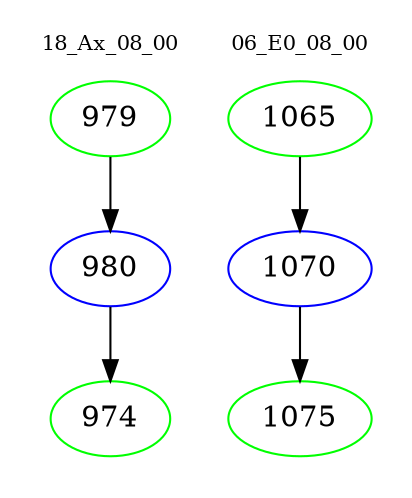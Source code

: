 digraph{
subgraph cluster_0 {
color = white
label = "18_Ax_08_00";
fontsize=10;
T0_979 [label="979", color="green"]
T0_979 -> T0_980 [color="black"]
T0_980 [label="980", color="blue"]
T0_980 -> T0_974 [color="black"]
T0_974 [label="974", color="green"]
}
subgraph cluster_1 {
color = white
label = "06_E0_08_00";
fontsize=10;
T1_1065 [label="1065", color="green"]
T1_1065 -> T1_1070 [color="black"]
T1_1070 [label="1070", color="blue"]
T1_1070 -> T1_1075 [color="black"]
T1_1075 [label="1075", color="green"]
}
}

